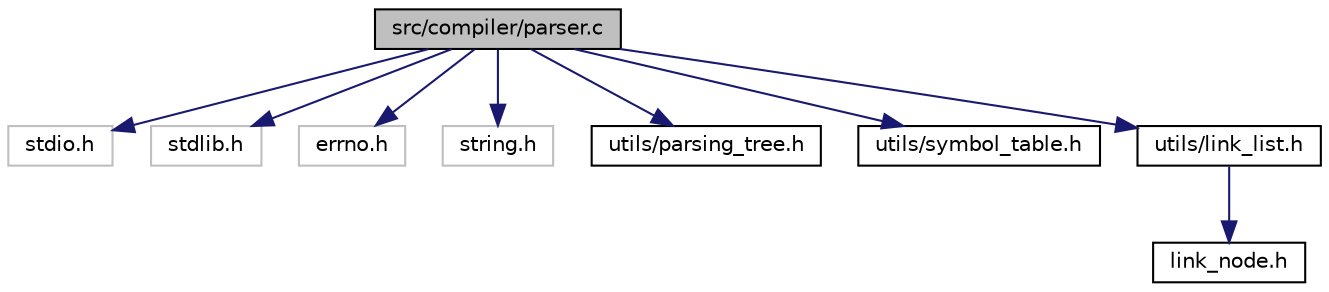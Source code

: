 digraph "src/compiler/parser.c"
{
 // INTERACTIVE_SVG=YES
  edge [fontname="Helvetica",fontsize="10",labelfontname="Helvetica",labelfontsize="10"];
  node [fontname="Helvetica",fontsize="10",shape=record];
  Node0 [label="src/compiler/parser.c",height=0.2,width=0.4,color="black", fillcolor="grey75", style="filled", fontcolor="black"];
  Node0 -> Node1 [color="midnightblue",fontsize="10",style="solid",fontname="Helvetica"];
  Node1 [label="stdio.h",height=0.2,width=0.4,color="grey75", fillcolor="white", style="filled"];
  Node0 -> Node2 [color="midnightblue",fontsize="10",style="solid",fontname="Helvetica"];
  Node2 [label="stdlib.h",height=0.2,width=0.4,color="grey75", fillcolor="white", style="filled"];
  Node0 -> Node3 [color="midnightblue",fontsize="10",style="solid",fontname="Helvetica"];
  Node3 [label="errno.h",height=0.2,width=0.4,color="grey75", fillcolor="white", style="filled"];
  Node0 -> Node4 [color="midnightblue",fontsize="10",style="solid",fontname="Helvetica"];
  Node4 [label="string.h",height=0.2,width=0.4,color="grey75", fillcolor="white", style="filled"];
  Node0 -> Node5 [color="midnightblue",fontsize="10",style="solid",fontname="Helvetica"];
  Node5 [label="utils/parsing_tree.h",height=0.2,width=0.4,color="black", fillcolor="white", style="filled",URL="$d4/da2/parsing__tree_8h.html",tooltip="Purpose: the node of parsing tree data structure. "];
  Node0 -> Node6 [color="midnightblue",fontsize="10",style="solid",fontname="Helvetica"];
  Node6 [label="utils/symbol_table.h",height=0.2,width=0.4,color="black", fillcolor="white", style="filled",URL="$d2/dd5/symbol__table_8h.html",tooltip="Purpose: symbol table data structure. "];
  Node0 -> Node7 [color="midnightblue",fontsize="10",style="solid",fontname="Helvetica"];
  Node7 [label="utils/link_list.h",height=0.2,width=0.4,color="black", fillcolor="white", style="filled",URL="$d4/d51/link__list_8h.html",tooltip="Purpose: link_list data structure. "];
  Node7 -> Node8 [color="midnightblue",fontsize="10",style="solid",fontname="Helvetica"];
  Node8 [label="link_node.h",height=0.2,width=0.4,color="black", fillcolor="white", style="filled",URL="$d9/d56/link__node_8h.html",tooltip="Purpose: link_node data structure. "];
}
